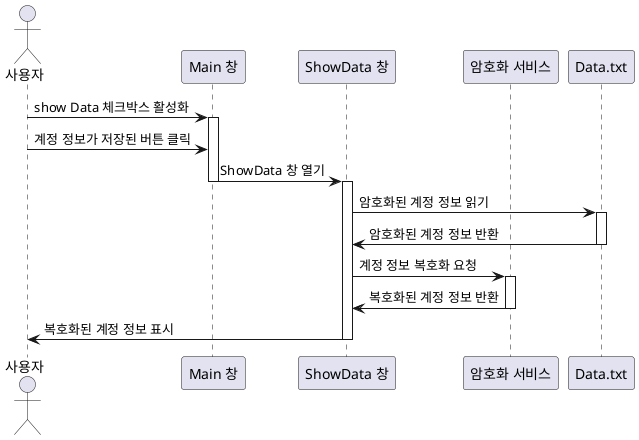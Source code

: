 @startuml

actor 사용자

participant "Main 창" as Main
participant "ShowData 창" as ShowData
participant "암호화 서비스" as EncryptionService
participant "Data.txt" as FileSystem

사용자 -> Main : show Data 체크박스 활성화
activate Main

사용자 -> Main : 계정 정보가 저장된 버튼 클릭
Main -> ShowData : ShowData 창 열기
deactivate Main
activate ShowData

ShowData -> FileSystem : 암호화된 계정 정보 읽기
activate FileSystem
FileSystem -> ShowData : 암호화된 계정 정보 반환
deactivate FileSystem

ShowData -> EncryptionService : 계정 정보 복호화 요청
activate EncryptionService
EncryptionService -> ShowData : 복호화된 계정 정보 반환
deactivate EncryptionService

ShowData -> 사용자 : 복호화된 계정 정보 표시
deactivate ShowData
deactivate Main

@enduml
